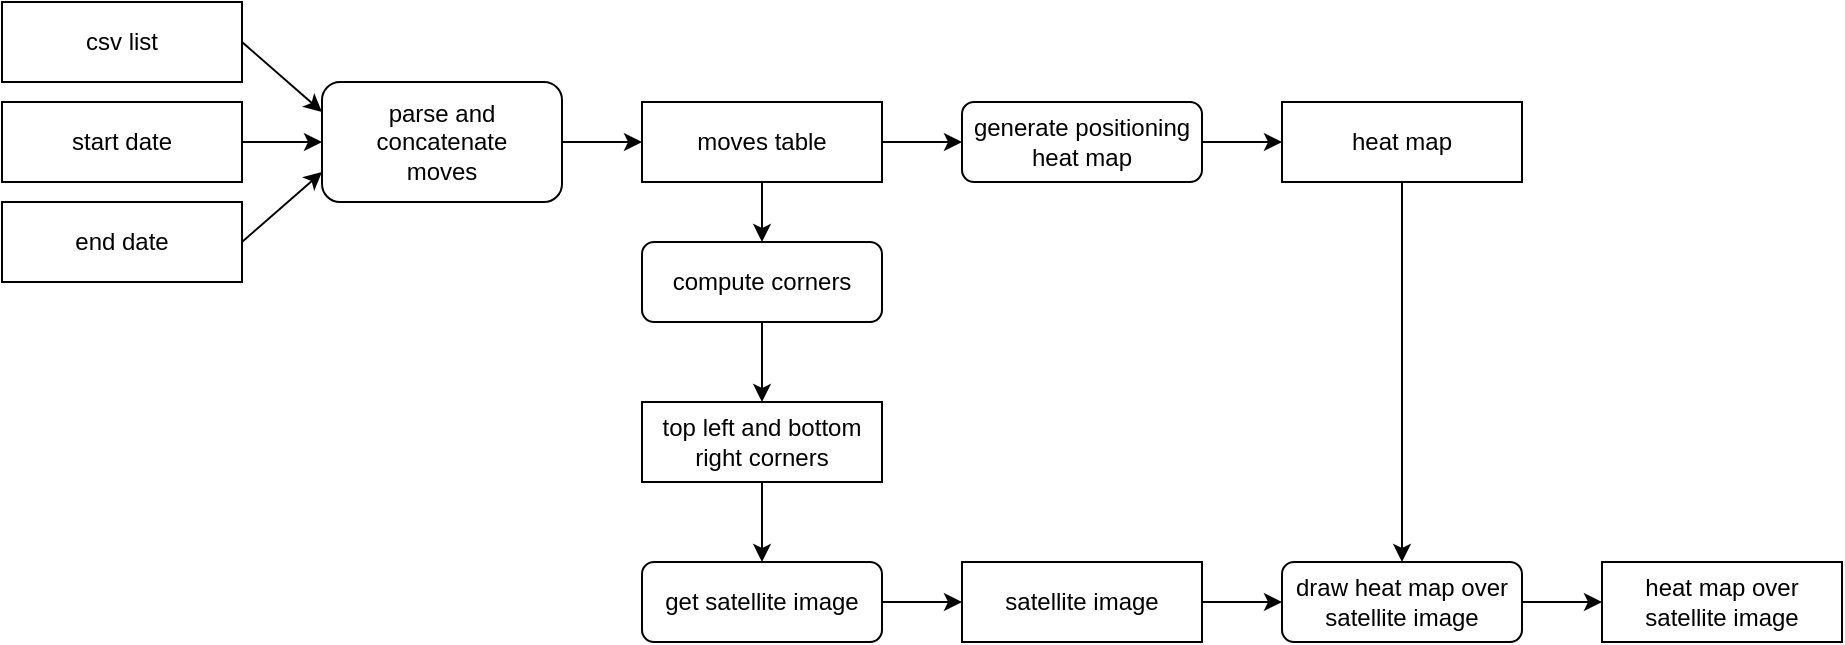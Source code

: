 <mxfile version="10.7.3" type="device"><diagram name="Page-1" id="c7558073-3199-34d8-9f00-42111426c3f3"><mxGraphModel dx="847" dy="598" grid="1" gridSize="10" guides="1" tooltips="1" connect="1" arrows="1" fold="1" page="1" pageScale="1" pageWidth="1169" pageHeight="827" background="#ffffff" math="0" shadow="0"><root><mxCell id="0"/><mxCell id="1" parent="0"/><mxCell id="THWEooxM3DUV23GX5TjM-96" value="csv list" style="rounded=0;whiteSpace=wrap;html=1;" parent="1" vertex="1"><mxGeometry x="124" y="50" width="120" height="40" as="geometry"/></mxCell><mxCell id="THWEooxM3DUV23GX5TjM-97" value="moves table" style="rounded=0;whiteSpace=wrap;html=1;" parent="1" vertex="1"><mxGeometry x="444" y="100" width="120" height="40" as="geometry"/></mxCell><mxCell id="THWEooxM3DUV23GX5TjM-99" value="&lt;div&gt;start date&lt;/div&gt;" style="rounded=0;whiteSpace=wrap;html=1;" parent="1" vertex="1"><mxGeometry x="124" y="100" width="120" height="40" as="geometry"/></mxCell><mxCell id="THWEooxM3DUV23GX5TjM-100" value="end date" style="rounded=0;whiteSpace=wrap;html=1;" parent="1" vertex="1"><mxGeometry x="124" y="150" width="120" height="40" as="geometry"/></mxCell><mxCell id="THWEooxM3DUV23GX5TjM-101" value="&lt;div&gt;parse and concatenate&lt;/div&gt;&lt;div&gt;moves&lt;br&gt;&lt;/div&gt;" style="rounded=1;whiteSpace=wrap;html=1;" parent="1" vertex="1"><mxGeometry x="284" y="90" width="120" height="60" as="geometry"/></mxCell><mxCell id="THWEooxM3DUV23GX5TjM-102" value="" style="endArrow=classic;html=1;entryX=0;entryY=0.25;entryDx=0;entryDy=0;exitX=1;exitY=0.5;exitDx=0;exitDy=0;" parent="1" source="THWEooxM3DUV23GX5TjM-96" target="THWEooxM3DUV23GX5TjM-101" edge="1"><mxGeometry width="50" height="50" relative="1" as="geometry"><mxPoint x="164" y="320" as="sourcePoint"/><mxPoint x="214" y="270" as="targetPoint"/></mxGeometry></mxCell><mxCell id="THWEooxM3DUV23GX5TjM-103" value="" style="endArrow=classic;html=1;entryX=0;entryY=0.5;entryDx=0;entryDy=0;exitX=1;exitY=0.5;exitDx=0;exitDy=0;" parent="1" source="THWEooxM3DUV23GX5TjM-99" target="THWEooxM3DUV23GX5TjM-101" edge="1"><mxGeometry width="50" height="50" relative="1" as="geometry"><mxPoint x="164" y="320" as="sourcePoint"/><mxPoint x="214" y="270" as="targetPoint"/></mxGeometry></mxCell><mxCell id="THWEooxM3DUV23GX5TjM-104" value="" style="endArrow=classic;html=1;entryX=0;entryY=0.75;entryDx=0;entryDy=0;exitX=1;exitY=0.5;exitDx=0;exitDy=0;" parent="1" source="THWEooxM3DUV23GX5TjM-100" target="THWEooxM3DUV23GX5TjM-101" edge="1"><mxGeometry width="50" height="50" relative="1" as="geometry"><mxPoint x="164" y="320" as="sourcePoint"/><mxPoint x="214" y="270" as="targetPoint"/></mxGeometry></mxCell><mxCell id="THWEooxM3DUV23GX5TjM-105" value="" style="endArrow=classic;html=1;entryX=0;entryY=0.5;entryDx=0;entryDy=0;exitX=1;exitY=0.5;exitDx=0;exitDy=0;" parent="1" source="THWEooxM3DUV23GX5TjM-101" target="THWEooxM3DUV23GX5TjM-97" edge="1"><mxGeometry width="50" height="50" relative="1" as="geometry"><mxPoint x="164" y="320" as="sourcePoint"/><mxPoint x="214" y="270" as="targetPoint"/></mxGeometry></mxCell><mxCell id="THWEooxM3DUV23GX5TjM-106" value="&lt;div&gt;top left and bottom right corners&lt;/div&gt;" style="rounded=0;whiteSpace=wrap;html=1;" parent="1" vertex="1"><mxGeometry x="444" y="250" width="120" height="40" as="geometry"/></mxCell><mxCell id="THWEooxM3DUV23GX5TjM-107" value="&lt;div&gt;compute corners&lt;br&gt;&lt;/div&gt;" style="rounded=1;whiteSpace=wrap;html=1;" parent="1" vertex="1"><mxGeometry x="444" y="170" width="120" height="40" as="geometry"/></mxCell><mxCell id="THWEooxM3DUV23GX5TjM-108" value="" style="endArrow=classic;html=1;exitX=0.5;exitY=1;exitDx=0;exitDy=0;entryX=0.5;entryY=0;entryDx=0;entryDy=0;" parent="1" source="THWEooxM3DUV23GX5TjM-97" target="THWEooxM3DUV23GX5TjM-107" edge="1"><mxGeometry width="50" height="50" relative="1" as="geometry"><mxPoint x="124" y="340" as="sourcePoint"/><mxPoint x="504" y="180" as="targetPoint"/></mxGeometry></mxCell><mxCell id="THWEooxM3DUV23GX5TjM-109" value="" style="endArrow=classic;html=1;entryX=0.5;entryY=0;entryDx=0;entryDy=0;exitX=0.5;exitY=1;exitDx=0;exitDy=0;" parent="1" source="THWEooxM3DUV23GX5TjM-107" target="THWEooxM3DUV23GX5TjM-106" edge="1"><mxGeometry width="50" height="50" relative="1" as="geometry"><mxPoint x="124" y="340" as="sourcePoint"/><mxPoint x="174" y="290" as="targetPoint"/></mxGeometry></mxCell><mxCell id="THWEooxM3DUV23GX5TjM-110" value="&lt;div&gt;get satellite image&lt;br&gt;&lt;/div&gt;" style="rounded=1;whiteSpace=wrap;html=1;" parent="1" vertex="1"><mxGeometry x="444" y="330" width="120" height="40" as="geometry"/></mxCell><mxCell id="THWEooxM3DUV23GX5TjM-111" value="&lt;div&gt;satellite image&lt;br&gt;&lt;/div&gt;" style="rounded=0;whiteSpace=wrap;html=1;" parent="1" vertex="1"><mxGeometry x="604" y="330" width="120" height="40" as="geometry"/></mxCell><mxCell id="THWEooxM3DUV23GX5TjM-112" value="" style="endArrow=classic;html=1;entryX=0.5;entryY=0;entryDx=0;entryDy=0;exitX=0.5;exitY=1;exitDx=0;exitDy=0;" parent="1" source="THWEooxM3DUV23GX5TjM-106" target="THWEooxM3DUV23GX5TjM-110" edge="1"><mxGeometry width="50" height="50" relative="1" as="geometry"><mxPoint x="124" y="520" as="sourcePoint"/><mxPoint x="174" y="470" as="targetPoint"/></mxGeometry></mxCell><mxCell id="THWEooxM3DUV23GX5TjM-113" value="" style="endArrow=classic;html=1;entryX=0;entryY=0.5;entryDx=0;entryDy=0;exitX=1;exitY=0.5;exitDx=0;exitDy=0;" parent="1" source="THWEooxM3DUV23GX5TjM-110" target="THWEooxM3DUV23GX5TjM-111" edge="1"><mxGeometry width="50" height="50" relative="1" as="geometry"><mxPoint x="124" y="520" as="sourcePoint"/><mxPoint x="174" y="470" as="targetPoint"/></mxGeometry></mxCell><mxCell id="THWEooxM3DUV23GX5TjM-114" value="heat map" style="rounded=0;whiteSpace=wrap;html=1;" parent="1" vertex="1"><mxGeometry x="764" y="100" width="120" height="40" as="geometry"/></mxCell><mxCell id="THWEooxM3DUV23GX5TjM-115" value="&lt;div&gt;generate positioning heat map&lt;br&gt;&lt;/div&gt;" style="rounded=1;whiteSpace=wrap;html=1;" parent="1" vertex="1"><mxGeometry x="604" y="100" width="120" height="40" as="geometry"/></mxCell><mxCell id="THWEooxM3DUV23GX5TjM-123" value="" style="endArrow=classic;html=1;entryX=0;entryY=0.5;entryDx=0;entryDy=0;exitX=1;exitY=0.5;exitDx=0;exitDy=0;" parent="1" source="THWEooxM3DUV23GX5TjM-115" target="THWEooxM3DUV23GX5TjM-114" edge="1"><mxGeometry width="50" height="50" relative="1" as="geometry"><mxPoint x="124" y="520" as="sourcePoint"/><mxPoint x="174" y="470" as="targetPoint"/></mxGeometry></mxCell><mxCell id="THWEooxM3DUV23GX5TjM-124" value="" style="endArrow=classic;html=1;exitX=1;exitY=0.5;exitDx=0;exitDy=0;entryX=0;entryY=0.5;entryDx=0;entryDy=0;" parent="1" source="THWEooxM3DUV23GX5TjM-97" target="THWEooxM3DUV23GX5TjM-115" edge="1"><mxGeometry width="50" height="50" relative="1" as="geometry"><mxPoint x="564" y="90" as="sourcePoint"/><mxPoint x="614" y="40" as="targetPoint"/></mxGeometry></mxCell><mxCell id="THWEooxM3DUV23GX5TjM-125" value="&lt;div&gt;draw heat map over satellite image&lt;br&gt;&lt;/div&gt;" style="rounded=1;whiteSpace=wrap;html=1;" parent="1" vertex="1"><mxGeometry x="764" y="330" width="120" height="40" as="geometry"/></mxCell><mxCell id="THWEooxM3DUV23GX5TjM-126" value="heat map over satellite image" style="rounded=0;whiteSpace=wrap;html=1;" parent="1" vertex="1"><mxGeometry x="924" y="330" width="120" height="40" as="geometry"/></mxCell><mxCell id="THWEooxM3DUV23GX5TjM-128" value="" style="endArrow=classic;html=1;exitX=1;exitY=0.5;exitDx=0;exitDy=0;entryX=0;entryY=0.5;entryDx=0;entryDy=0;" parent="1" source="THWEooxM3DUV23GX5TjM-111" target="THWEooxM3DUV23GX5TjM-125" edge="1"><mxGeometry width="50" height="50" relative="1" as="geometry"><mxPoint x="574" y="360" as="sourcePoint"/><mxPoint x="734" y="410" as="targetPoint"/></mxGeometry></mxCell><mxCell id="THWEooxM3DUV23GX5TjM-129" value="" style="endArrow=classic;html=1;exitX=1;exitY=0.5;exitDx=0;exitDy=0;entryX=0;entryY=0.5;entryDx=0;entryDy=0;" parent="1" source="THWEooxM3DUV23GX5TjM-125" target="THWEooxM3DUV23GX5TjM-126" edge="1"><mxGeometry width="50" height="50" relative="1" as="geometry"><mxPoint x="734" y="360" as="sourcePoint"/><mxPoint x="774" y="360" as="targetPoint"/></mxGeometry></mxCell><mxCell id="THWEooxM3DUV23GX5TjM-130" value="" style="endArrow=classic;html=1;exitX=0.5;exitY=1;exitDx=0;exitDy=0;entryX=0.5;entryY=0;entryDx=0;entryDy=0;" parent="1" source="THWEooxM3DUV23GX5TjM-114" target="THWEooxM3DUV23GX5TjM-125" edge="1"><mxGeometry width="50" height="50" relative="1" as="geometry"><mxPoint x="744" y="370" as="sourcePoint"/><mxPoint x="784" y="370" as="targetPoint"/></mxGeometry></mxCell></root></mxGraphModel></diagram></mxfile>